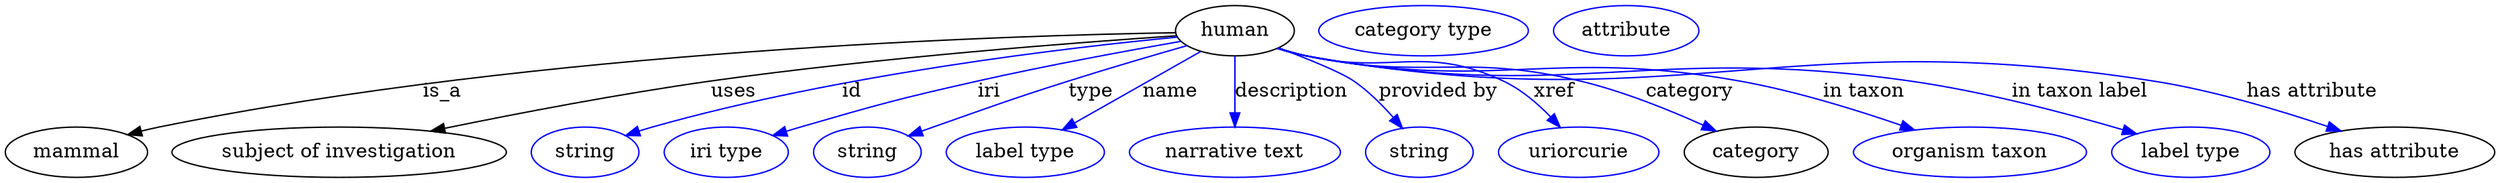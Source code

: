 digraph {
	graph [bb="0,0,1781.2,123"];
	node [label="\N"];
	human	[height=0.5,
		label=human,
		pos="879.7,105",
		width=1.1735];
	mammal	[height=0.5,
		pos="50.696,18",
		width=1.4082];
	human -> mammal	[label=is_a,
		lp="312.7,61.5",
		pos="e,87.292,30.534 837.49,103.57 720.61,101.68 383.27,91.451 109.7,36 105.58,35.166 101.34,34.187 97.101,33.126"];
	"subject of investigation"	[height=0.5,
		pos="238.7,18",
		width=3.3219];
	human -> "subject of investigation"	[label=uses,
		lp="521.2,61.5",
		pos="e,304.28,33.084 838.21,101.39 768.91,96.749 625.3,85.926 504.7,69 440.11,59.935 367.36,46.001 314.29,35.143"];
	id	[color=blue,
		height=0.5,
		label=string,
		pos="414.7,18",
		width=1.0652];
	human -> id	[color=blue,
		label=id,
		lp="605.7,61.5",
		pos="e,443.69,29.948 838.77,100.45 763.28,93.223 597.51,74.144 462.7,36 459.59,35.121 456.4,34.148 453.2,33.124",
		style=solid];
	iri	[color=blue,
		height=0.5,
		label="iri type",
		pos="515.7,18",
		width=1.2277];
	human -> iri	[color=blue,
		label=iri,
		lp="703.7,61.5",
		pos="e,549.32,29.865 841.12,97.452 803.79,90.928 745.65,80.28 695.7,69 639.23,56.251 625.32,52.03 569.7,36 566.18,34.988 562.55,33.911 \
558.91,32.81",
		style=solid];
	type	[color=blue,
		height=0.5,
		label=string,
		pos="616.7,18",
		width=1.0652];
	human -> type	[color=blue,
		label=type,
		lp="776.7,61.5",
		pos="e,646,29.697 845.47,94.345 821.63,87.518 789.13,78.013 760.7,69 717.29,55.239 706.66,51.079 663.7,36 661.01,35.057 658.24,34.077 \
655.45,33.084",
		style=solid];
	name	[color=blue,
		height=0.5,
		label="label type",
		pos="729.7,18",
		width=1.5707];
	human -> name	[color=blue,
		label=name,
		lp="833.7,61.5",
		pos="e,756.14,33.985 855.26,90.154 830.8,76.291 792.9,54.815 765.13,39.082",
		style=solid];
	description	[color=blue,
		height=0.5,
		label="narrative text",
		pos="879.7,18",
		width=2.0943];
	human -> description	[color=blue,
		label=description,
		lp="920.2,61.5",
		pos="e,879.7,36.175 879.7,86.799 879.7,75.163 879.7,59.548 879.7,46.237",
		style=solid];
	"provided by"	[color=blue,
		height=0.5,
		label=string,
		pos="1011.7,18",
		width=1.0652];
	human -> "provided by"	[color=blue,
		label="provided by",
		lp="1025.2,61.5",
		pos="e,999.57,35.129 911.01,92.695 931.29,85.072 955.56,75.294 964.7,69 975.17,61.784 985.07,51.893 993.07,42.813",
		style=solid];
	xref	[color=blue,
		height=0.5,
		label=uriorcurie,
		pos="1125.7,18",
		width=1.5887];
	human -> xref	[color=blue,
		label=xref,
		lp="1108.2,61.5",
		pos="e,1112.5,35.832 910.71,92.595 917.24,90.494 924.14,88.495 930.7,87 992.29,72.945 1014.5,95.735 1071.7,69 1084.5,63.027 1096.3,52.899 \
1105.6,43.313",
		style=solid];
	category	[height=0.5,
		pos="1252.7,18",
		width=1.4263];
	human -> category	[color=blue,
		label=category,
		lp="1205.2,61.5",
		pos="e,1223.9,33.164 910.4,92.502 917.02,90.381 924.03,88.398 930.7,87 1016.3,69.05 1041.6,89.341 1126.7,69 1157.2,61.705 1190.1,48.45 \
1214.6,37.42",
		style=solid];
	"in taxon"	[color=blue,
		height=0.5,
		label="organism taxon",
		pos="1405.7,18",
		width=2.3109];
	human -> "in taxon"	[color=blue,
		label="in taxon",
		lp="1329.7,61.5",
		pos="e,1366,33.926 910.09,92.417 916.79,90.274 923.91,88.304 930.7,87 1066.2,60.953 1104.8,93.18 1240.7,69 1280.4,61.942 1323.9,48.487 \
1356.3,37.311",
		style=solid];
	"in taxon label"	[color=blue,
		height=0.5,
		label="label type",
		pos="1563.7,18",
		width=1.5707];
	human -> "in taxon label"	[color=blue,
		label="in taxon label",
		lp="1484.2,61.5",
		pos="e,1524.9,31.192 910.07,92.333 916.78,90.195 923.9,88.248 930.7,87 1119.7,52.276 1172.4,95.947 1362.7,69 1415.5,61.516 1474.7,45.903 \
1515,34.103",
		style=solid];
	"has attribute"	[height=0.5,
		pos="1709.7,18",
		width=1.9859];
	human -> "has attribute"	[color=blue,
		label="has attribute",
		lp="1650.7,61.5",
		pos="e,1671.2,33.171 909.79,92.358 916.57,90.19 923.8,88.224 930.7,87 1196,39.895 1270.5,110.74 1536.7,69 1579.7,62.256 1627.1,48.055 \
1661.4,36.504",
		style=solid];
	"named thing_category"	[color=blue,
		height=0.5,
		label="category type",
		pos="1014.7,105",
		width=2.0762];
	"organismal entity_has attribute"	[color=blue,
		height=0.5,
		label=attribute,
		pos="1159.7,105",
		width=1.4443];
}
